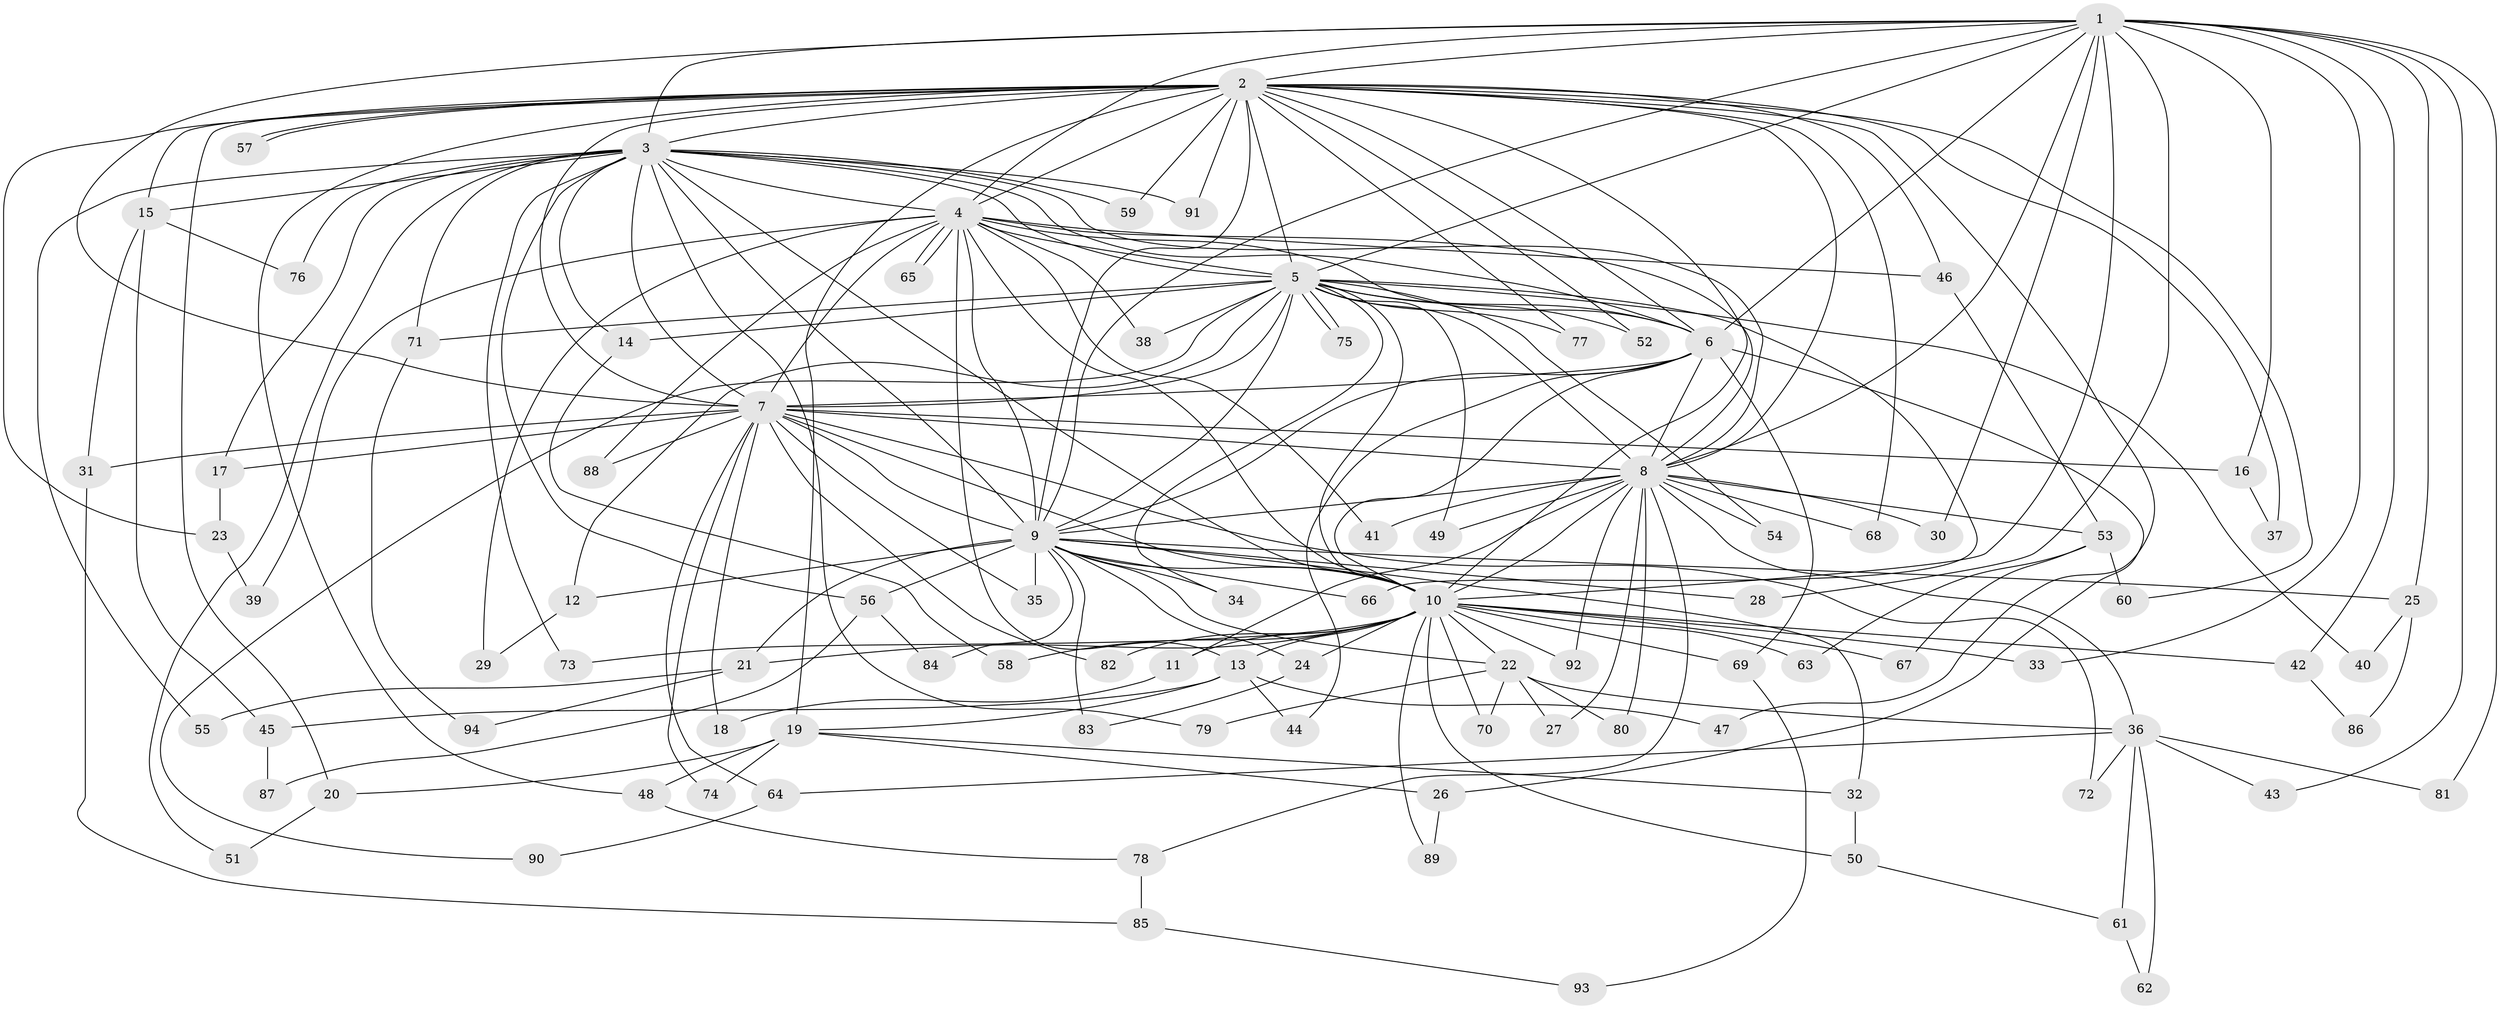 // coarse degree distribution, {14: 0.013888888888888888, 23: 0.027777777777777776, 24: 0.013888888888888888, 15: 0.013888888888888888, 21: 0.027777777777777776, 19: 0.013888888888888888, 3: 0.19444444444444445, 6: 0.027777777777777776, 4: 0.06944444444444445, 2: 0.5555555555555556, 8: 0.013888888888888888, 7: 0.027777777777777776}
// Generated by graph-tools (version 1.1) at 2025/51/02/27/25 19:51:45]
// undirected, 94 vertices, 213 edges
graph export_dot {
graph [start="1"]
  node [color=gray90,style=filled];
  1;
  2;
  3;
  4;
  5;
  6;
  7;
  8;
  9;
  10;
  11;
  12;
  13;
  14;
  15;
  16;
  17;
  18;
  19;
  20;
  21;
  22;
  23;
  24;
  25;
  26;
  27;
  28;
  29;
  30;
  31;
  32;
  33;
  34;
  35;
  36;
  37;
  38;
  39;
  40;
  41;
  42;
  43;
  44;
  45;
  46;
  47;
  48;
  49;
  50;
  51;
  52;
  53;
  54;
  55;
  56;
  57;
  58;
  59;
  60;
  61;
  62;
  63;
  64;
  65;
  66;
  67;
  68;
  69;
  70;
  71;
  72;
  73;
  74;
  75;
  76;
  77;
  78;
  79;
  80;
  81;
  82;
  83;
  84;
  85;
  86;
  87;
  88;
  89;
  90;
  91;
  92;
  93;
  94;
  1 -- 2;
  1 -- 3;
  1 -- 4;
  1 -- 5;
  1 -- 6;
  1 -- 7;
  1 -- 8;
  1 -- 9;
  1 -- 10;
  1 -- 16;
  1 -- 25;
  1 -- 28;
  1 -- 30;
  1 -- 33;
  1 -- 42;
  1 -- 43;
  1 -- 81;
  2 -- 3;
  2 -- 4;
  2 -- 5;
  2 -- 6;
  2 -- 7;
  2 -- 8;
  2 -- 9;
  2 -- 10;
  2 -- 15;
  2 -- 19;
  2 -- 20;
  2 -- 23;
  2 -- 37;
  2 -- 46;
  2 -- 47;
  2 -- 48;
  2 -- 52;
  2 -- 57;
  2 -- 57;
  2 -- 59;
  2 -- 60;
  2 -- 68;
  2 -- 77;
  2 -- 91;
  3 -- 4;
  3 -- 5;
  3 -- 6;
  3 -- 7;
  3 -- 8;
  3 -- 9;
  3 -- 10;
  3 -- 14;
  3 -- 15;
  3 -- 17;
  3 -- 51;
  3 -- 55;
  3 -- 56;
  3 -- 59;
  3 -- 71;
  3 -- 73;
  3 -- 76;
  3 -- 79;
  3 -- 91;
  4 -- 5;
  4 -- 6;
  4 -- 7;
  4 -- 8;
  4 -- 9;
  4 -- 10;
  4 -- 13;
  4 -- 29;
  4 -- 38;
  4 -- 39;
  4 -- 41;
  4 -- 46;
  4 -- 65;
  4 -- 65;
  4 -- 88;
  5 -- 6;
  5 -- 7;
  5 -- 8;
  5 -- 9;
  5 -- 10;
  5 -- 12;
  5 -- 14;
  5 -- 34;
  5 -- 38;
  5 -- 40;
  5 -- 49;
  5 -- 52;
  5 -- 54;
  5 -- 66;
  5 -- 71;
  5 -- 75;
  5 -- 75;
  5 -- 77;
  5 -- 90;
  6 -- 7;
  6 -- 8;
  6 -- 9;
  6 -- 10;
  6 -- 26;
  6 -- 44;
  6 -- 69;
  7 -- 8;
  7 -- 9;
  7 -- 10;
  7 -- 16;
  7 -- 17;
  7 -- 18;
  7 -- 31;
  7 -- 35;
  7 -- 64;
  7 -- 72;
  7 -- 74;
  7 -- 82;
  7 -- 88;
  8 -- 9;
  8 -- 10;
  8 -- 11;
  8 -- 27;
  8 -- 30;
  8 -- 36;
  8 -- 41;
  8 -- 49;
  8 -- 53;
  8 -- 54;
  8 -- 68;
  8 -- 78;
  8 -- 80;
  8 -- 92;
  9 -- 10;
  9 -- 12;
  9 -- 21;
  9 -- 22;
  9 -- 24;
  9 -- 25;
  9 -- 28;
  9 -- 32;
  9 -- 34;
  9 -- 35;
  9 -- 56;
  9 -- 66;
  9 -- 83;
  9 -- 84;
  10 -- 11;
  10 -- 13;
  10 -- 21;
  10 -- 22;
  10 -- 24;
  10 -- 33;
  10 -- 42;
  10 -- 50;
  10 -- 58;
  10 -- 63;
  10 -- 67;
  10 -- 69;
  10 -- 70;
  10 -- 73;
  10 -- 82;
  10 -- 89;
  10 -- 92;
  11 -- 18;
  12 -- 29;
  13 -- 19;
  13 -- 44;
  13 -- 45;
  13 -- 47;
  14 -- 58;
  15 -- 31;
  15 -- 45;
  15 -- 76;
  16 -- 37;
  17 -- 23;
  19 -- 20;
  19 -- 26;
  19 -- 32;
  19 -- 48;
  19 -- 74;
  20 -- 51;
  21 -- 55;
  21 -- 94;
  22 -- 27;
  22 -- 36;
  22 -- 70;
  22 -- 79;
  22 -- 80;
  23 -- 39;
  24 -- 83;
  25 -- 40;
  25 -- 86;
  26 -- 89;
  31 -- 85;
  32 -- 50;
  36 -- 43;
  36 -- 61;
  36 -- 62;
  36 -- 64;
  36 -- 72;
  36 -- 81;
  42 -- 86;
  45 -- 87;
  46 -- 53;
  48 -- 78;
  50 -- 61;
  53 -- 60;
  53 -- 63;
  53 -- 67;
  56 -- 84;
  56 -- 87;
  61 -- 62;
  64 -- 90;
  69 -- 93;
  71 -- 94;
  78 -- 85;
  85 -- 93;
}
